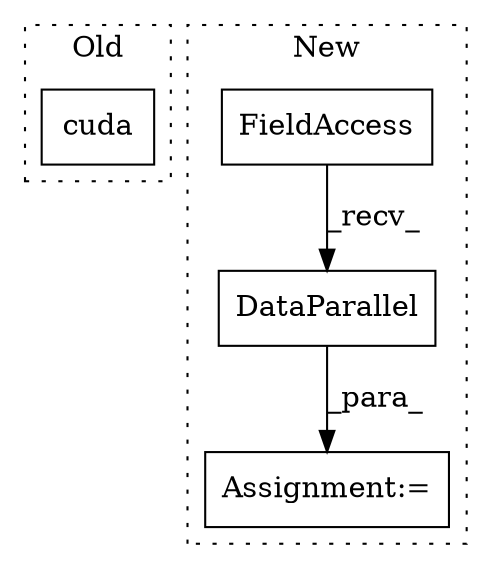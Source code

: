 digraph G {
subgraph cluster0 {
1 [label="cuda" a="32" s="13093" l="6" shape="box"];
label = "Old";
style="dotted";
}
subgraph cluster1 {
2 [label="DataParallel" a="32" s="14020,14053" l="13,1" shape="box"];
3 [label="FieldAccess" a="22" s="14011" l="8" shape="box"];
4 [label="Assignment:=" a="7" s="14010" l="1" shape="box"];
label = "New";
style="dotted";
}
2 -> 4 [label="_para_"];
3 -> 2 [label="_recv_"];
}